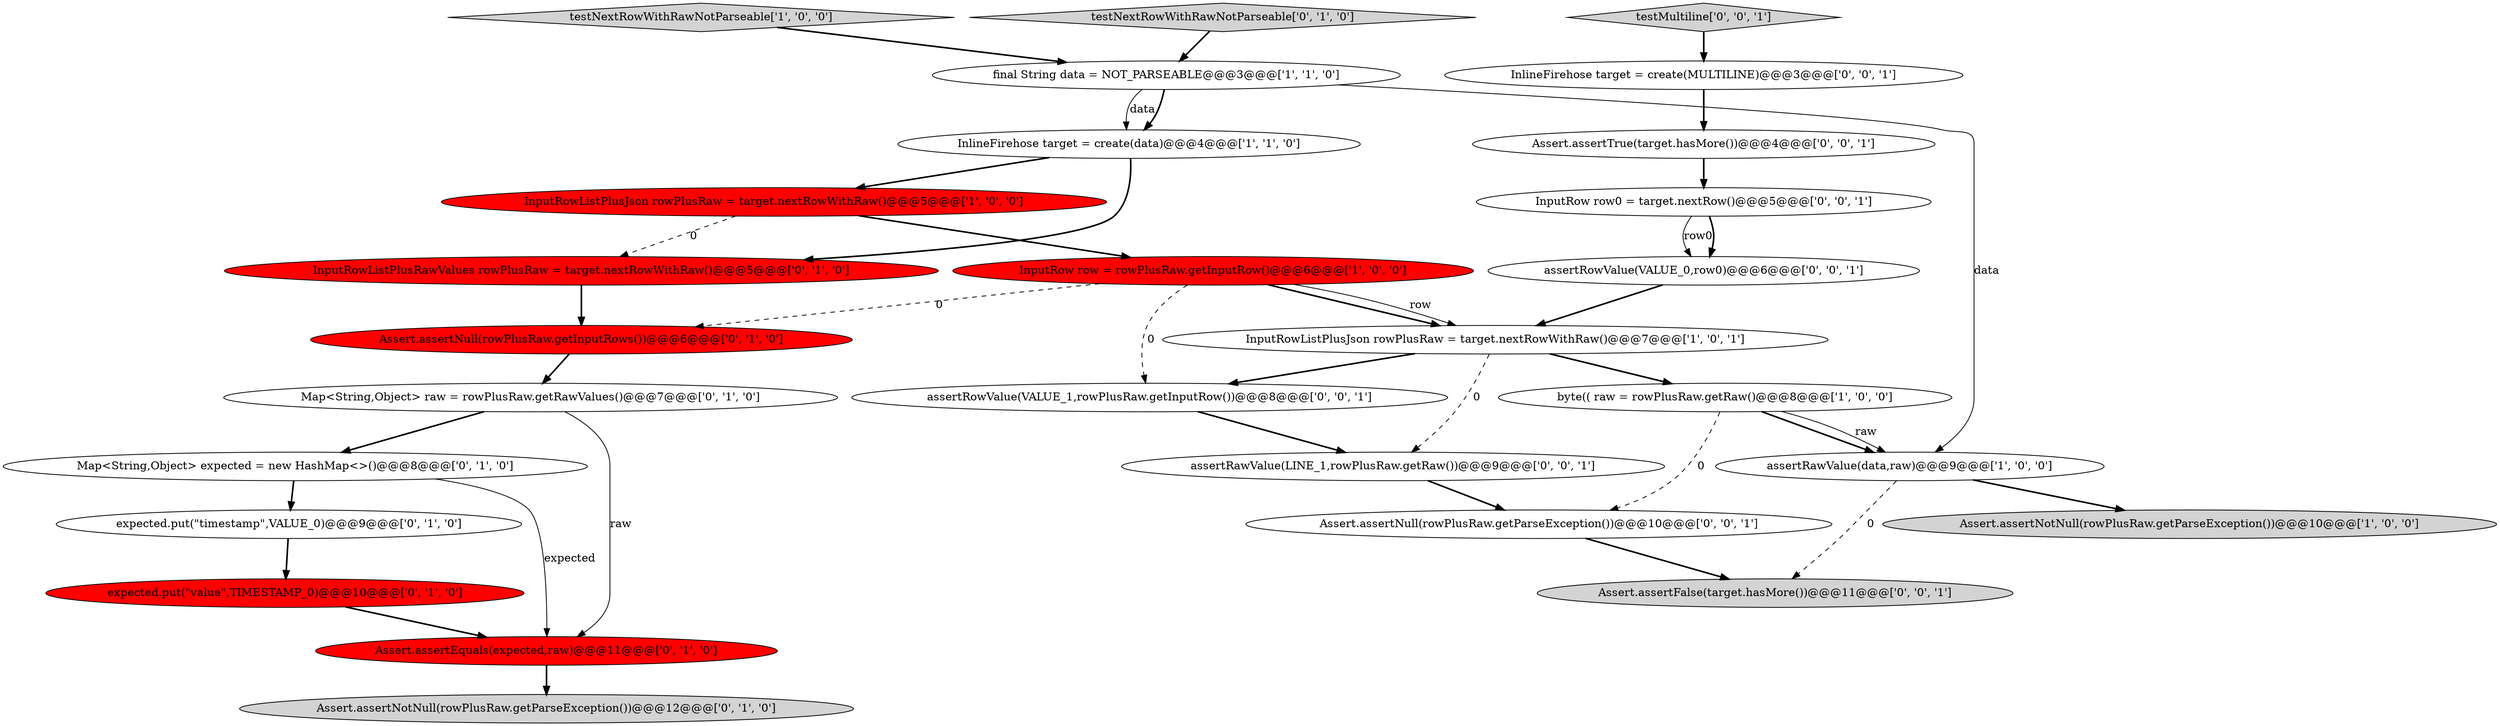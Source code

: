 digraph {
12 [style = filled, label = "expected.put(\"value\",TIMESTAMP_0)@@@10@@@['0', '1', '0']", fillcolor = red, shape = ellipse image = "AAA1AAABBB2BBB"];
23 [style = filled, label = "Assert.assertFalse(target.hasMore())@@@11@@@['0', '0', '1']", fillcolor = lightgray, shape = ellipse image = "AAA0AAABBB3BBB"];
6 [style = filled, label = "InputRowListPlusJson rowPlusRaw = target.nextRowWithRaw()@@@5@@@['1', '0', '0']", fillcolor = red, shape = ellipse image = "AAA1AAABBB1BBB"];
5 [style = filled, label = "final String data = NOT_PARSEABLE@@@3@@@['1', '1', '0']", fillcolor = white, shape = ellipse image = "AAA0AAABBB1BBB"];
19 [style = filled, label = "InlineFirehose target = create(MULTILINE)@@@3@@@['0', '0', '1']", fillcolor = white, shape = ellipse image = "AAA0AAABBB3BBB"];
17 [style = filled, label = "Assert.assertEquals(expected,raw)@@@11@@@['0', '1', '0']", fillcolor = red, shape = ellipse image = "AAA1AAABBB2BBB"];
9 [style = filled, label = "Assert.assertNull(rowPlusRaw.getInputRows())@@@6@@@['0', '1', '0']", fillcolor = red, shape = ellipse image = "AAA1AAABBB2BBB"];
3 [style = filled, label = "Assert.assertNotNull(rowPlusRaw.getParseException())@@@10@@@['1', '0', '0']", fillcolor = lightgray, shape = ellipse image = "AAA0AAABBB1BBB"];
18 [style = filled, label = "testMultiline['0', '0', '1']", fillcolor = lightgray, shape = diamond image = "AAA0AAABBB3BBB"];
21 [style = filled, label = "Assert.assertNull(rowPlusRaw.getParseException())@@@10@@@['0', '0', '1']", fillcolor = white, shape = ellipse image = "AAA0AAABBB3BBB"];
26 [style = filled, label = "assertRawValue(LINE_1,rowPlusRaw.getRaw())@@@9@@@['0', '0', '1']", fillcolor = white, shape = ellipse image = "AAA0AAABBB3BBB"];
1 [style = filled, label = "byte(( raw = rowPlusRaw.getRaw()@@@8@@@['1', '0', '0']", fillcolor = white, shape = ellipse image = "AAA0AAABBB1BBB"];
0 [style = filled, label = "assertRawValue(data,raw)@@@9@@@['1', '0', '0']", fillcolor = white, shape = ellipse image = "AAA0AAABBB1BBB"];
16 [style = filled, label = "InputRowListPlusRawValues rowPlusRaw = target.nextRowWithRaw()@@@5@@@['0', '1', '0']", fillcolor = red, shape = ellipse image = "AAA1AAABBB2BBB"];
13 [style = filled, label = "Assert.assertNotNull(rowPlusRaw.getParseException())@@@12@@@['0', '1', '0']", fillcolor = lightgray, shape = ellipse image = "AAA0AAABBB2BBB"];
4 [style = filled, label = "testNextRowWithRawNotParseable['1', '0', '0']", fillcolor = lightgray, shape = diamond image = "AAA0AAABBB1BBB"];
20 [style = filled, label = "InputRow row0 = target.nextRow()@@@5@@@['0', '0', '1']", fillcolor = white, shape = ellipse image = "AAA0AAABBB3BBB"];
11 [style = filled, label = "testNextRowWithRawNotParseable['0', '1', '0']", fillcolor = lightgray, shape = diamond image = "AAA0AAABBB2BBB"];
22 [style = filled, label = "assertRowValue(VALUE_0,row0)@@@6@@@['0', '0', '1']", fillcolor = white, shape = ellipse image = "AAA0AAABBB3BBB"];
15 [style = filled, label = "Map<String,Object> expected = new HashMap<>()@@@8@@@['0', '1', '0']", fillcolor = white, shape = ellipse image = "AAA0AAABBB2BBB"];
25 [style = filled, label = "assertRowValue(VALUE_1,rowPlusRaw.getInputRow())@@@8@@@['0', '0', '1']", fillcolor = white, shape = ellipse image = "AAA0AAABBB3BBB"];
8 [style = filled, label = "InputRow row = rowPlusRaw.getInputRow()@@@6@@@['1', '0', '0']", fillcolor = red, shape = ellipse image = "AAA1AAABBB1BBB"];
2 [style = filled, label = "InlineFirehose target = create(data)@@@4@@@['1', '1', '0']", fillcolor = white, shape = ellipse image = "AAA0AAABBB1BBB"];
14 [style = filled, label = "expected.put(\"timestamp\",VALUE_0)@@@9@@@['0', '1', '0']", fillcolor = white, shape = ellipse image = "AAA0AAABBB2BBB"];
7 [style = filled, label = "InputRowListPlusJson rowPlusRaw = target.nextRowWithRaw()@@@7@@@['1', '0', '1']", fillcolor = white, shape = ellipse image = "AAA0AAABBB1BBB"];
24 [style = filled, label = "Assert.assertTrue(target.hasMore())@@@4@@@['0', '0', '1']", fillcolor = white, shape = ellipse image = "AAA0AAABBB3BBB"];
10 [style = filled, label = "Map<String,Object> raw = rowPlusRaw.getRawValues()@@@7@@@['0', '1', '0']", fillcolor = white, shape = ellipse image = "AAA0AAABBB2BBB"];
0->3 [style = bold, label=""];
7->1 [style = bold, label=""];
10->15 [style = bold, label=""];
15->14 [style = bold, label=""];
20->22 [style = solid, label="row0"];
2->6 [style = bold, label=""];
0->23 [style = dashed, label="0"];
10->17 [style = solid, label="raw"];
12->17 [style = bold, label=""];
18->19 [style = bold, label=""];
1->21 [style = dashed, label="0"];
1->0 [style = bold, label=""];
9->10 [style = bold, label=""];
5->2 [style = solid, label="data"];
15->17 [style = solid, label="expected"];
22->7 [style = bold, label=""];
8->7 [style = bold, label=""];
20->22 [style = bold, label=""];
19->24 [style = bold, label=""];
26->21 [style = bold, label=""];
24->20 [style = bold, label=""];
8->9 [style = dashed, label="0"];
11->5 [style = bold, label=""];
5->2 [style = bold, label=""];
6->16 [style = dashed, label="0"];
5->0 [style = solid, label="data"];
14->12 [style = bold, label=""];
6->8 [style = bold, label=""];
25->26 [style = bold, label=""];
1->0 [style = solid, label="raw"];
8->25 [style = dashed, label="0"];
17->13 [style = bold, label=""];
7->25 [style = bold, label=""];
7->26 [style = dashed, label="0"];
4->5 [style = bold, label=""];
16->9 [style = bold, label=""];
8->7 [style = solid, label="row"];
21->23 [style = bold, label=""];
2->16 [style = bold, label=""];
}
